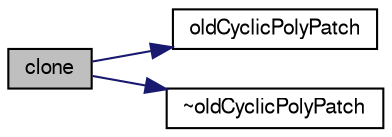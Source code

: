 digraph "clone"
{
  bgcolor="transparent";
  edge [fontname="FreeSans",fontsize="10",labelfontname="FreeSans",labelfontsize="10"];
  node [fontname="FreeSans",fontsize="10",shape=record];
  rankdir="LR";
  Node441 [label="clone",height=0.2,width=0.4,color="black", fillcolor="grey75", style="filled", fontcolor="black"];
  Node441 -> Node442 [color="midnightblue",fontsize="10",style="solid",fontname="FreeSans"];
  Node442 [label="oldCyclicPolyPatch",height=0.2,width=0.4,color="black",URL="$a27450.html#a7561f65f9b5bca93a2d30e73cdb14e4b",tooltip="Construct from components. "];
  Node441 -> Node443 [color="midnightblue",fontsize="10",style="solid",fontname="FreeSans"];
  Node443 [label="~oldCyclicPolyPatch",height=0.2,width=0.4,color="black",URL="$a27450.html#ad578972b7460aaef016850649b3aa617"];
}
